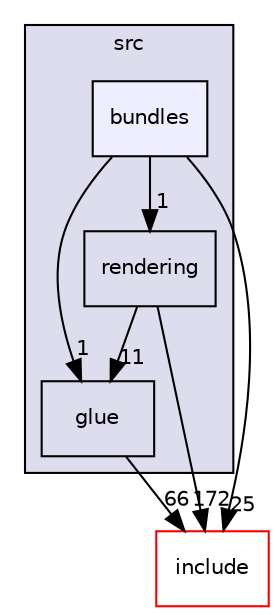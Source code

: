 digraph "src/bundles" {
  compound=true
  node [ fontsize="10", fontname="Helvetica"];
  edge [ labelfontsize="10", labelfontname="Helvetica"];
  subgraph clusterdir_68267d1309a1af8e8297ef4c3efbcdba {
    graph [ bgcolor="#ddddee", pencolor="black", label="src" fontname="Helvetica", fontsize="10", URL="dir_68267d1309a1af8e8297ef4c3efbcdba.html"]
  dir_1243271318b2b38807a3b1d2ca08dd72 [shape=box label="rendering" URL="dir_1243271318b2b38807a3b1d2ca08dd72.html"];
  dir_f2bd59bdb8f75ec501a29f05f69524a3 [shape=box label="glue" URL="dir_f2bd59bdb8f75ec501a29f05f69524a3.html"];
  dir_9c53715a2a9fb46fea9668f475b138d3 [shape=box, label="bundles", style="filled", fillcolor="#eeeeff", pencolor="black", URL="dir_9c53715a2a9fb46fea9668f475b138d3.html"];
  }
  dir_d44c64559bbebec7f509842c48db8b23 [shape=box label="include" fillcolor="white" style="filled" color="red" URL="dir_d44c64559bbebec7f509842c48db8b23.html"];
  dir_1243271318b2b38807a3b1d2ca08dd72->dir_d44c64559bbebec7f509842c48db8b23 [headlabel="172", labeldistance=1.5 headhref="dir_000077_000000.html"];
  dir_1243271318b2b38807a3b1d2ca08dd72->dir_f2bd59bdb8f75ec501a29f05f69524a3 [headlabel="11", labeldistance=1.5 headhref="dir_000077_000063.html"];
  dir_9c53715a2a9fb46fea9668f475b138d3->dir_1243271318b2b38807a3b1d2ca08dd72 [headlabel="1", labeldistance=1.5 headhref="dir_000049_000077.html"];
  dir_9c53715a2a9fb46fea9668f475b138d3->dir_d44c64559bbebec7f509842c48db8b23 [headlabel="25", labeldistance=1.5 headhref="dir_000049_000000.html"];
  dir_9c53715a2a9fb46fea9668f475b138d3->dir_f2bd59bdb8f75ec501a29f05f69524a3 [headlabel="1", labeldistance=1.5 headhref="dir_000049_000063.html"];
  dir_f2bd59bdb8f75ec501a29f05f69524a3->dir_d44c64559bbebec7f509842c48db8b23 [headlabel="66", labeldistance=1.5 headhref="dir_000063_000000.html"];
}
